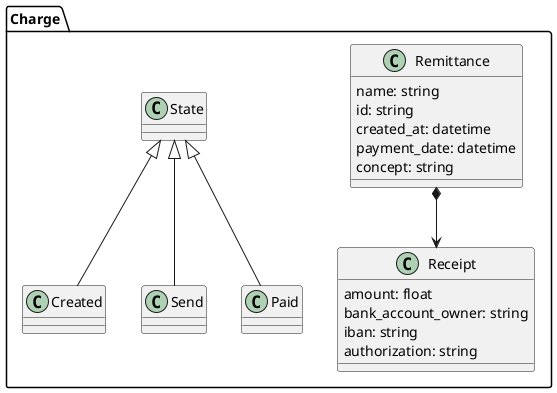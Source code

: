 @startuml
package Charge{
    class Remittance {
        name: string
        id: string
        created_at: datetime
        payment_date: datetime
        concept: string
    }

    class Receipt {
        amount: float
        bank_account_owner: string
        iban: string
        authorization: string
    }

    Remittance *--> Receipt

    class State
    class Created
    class Send
    class Paid
    State <|-- Created
    State <|-- Send
    State <|-- Paid
}
@enduml
